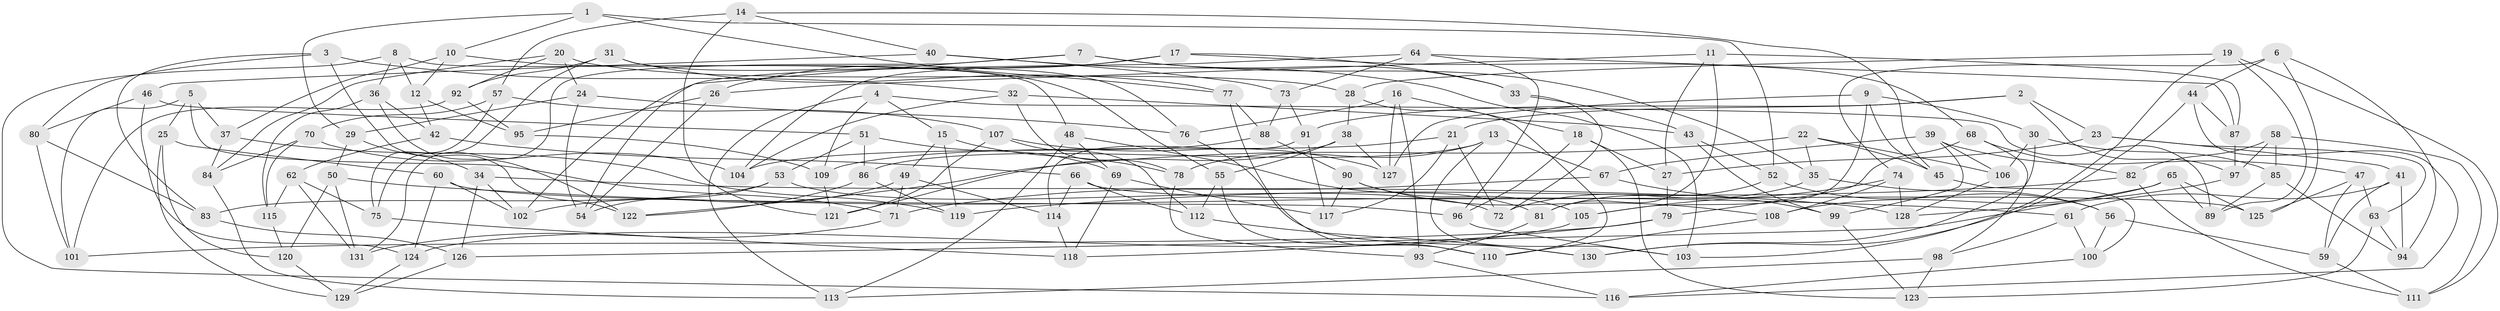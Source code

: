 // Generated by graph-tools (version 1.1) at 2025/27/03/09/25 03:27:00]
// undirected, 131 vertices, 262 edges
graph export_dot {
graph [start="1"]
  node [color=gray90,style=filled];
  1;
  2;
  3;
  4;
  5;
  6;
  7;
  8;
  9;
  10;
  11;
  12;
  13;
  14;
  15;
  16;
  17;
  18;
  19;
  20;
  21;
  22;
  23;
  24;
  25;
  26;
  27;
  28;
  29;
  30;
  31;
  32;
  33;
  34;
  35;
  36;
  37;
  38;
  39;
  40;
  41;
  42;
  43;
  44;
  45;
  46;
  47;
  48;
  49;
  50;
  51;
  52;
  53;
  54;
  55;
  56;
  57;
  58;
  59;
  60;
  61;
  62;
  63;
  64;
  65;
  66;
  67;
  68;
  69;
  70;
  71;
  72;
  73;
  74;
  75;
  76;
  77;
  78;
  79;
  80;
  81;
  82;
  83;
  84;
  85;
  86;
  87;
  88;
  89;
  90;
  91;
  92;
  93;
  94;
  95;
  96;
  97;
  98;
  99;
  100;
  101;
  102;
  103;
  104;
  105;
  106;
  107;
  108;
  109;
  110;
  111;
  112;
  113;
  114;
  115;
  116;
  117;
  118;
  119;
  120;
  121;
  122;
  123;
  124;
  125;
  126;
  127;
  128;
  129;
  130;
  131;
  1 -- 29;
  1 -- 52;
  1 -- 77;
  1 -- 10;
  2 -- 97;
  2 -- 91;
  2 -- 23;
  2 -- 21;
  3 -- 32;
  3 -- 122;
  3 -- 80;
  3 -- 83;
  4 -- 89;
  4 -- 113;
  4 -- 109;
  4 -- 15;
  5 -- 25;
  5 -- 71;
  5 -- 37;
  5 -- 101;
  6 -- 125;
  6 -- 44;
  6 -- 74;
  6 -- 94;
  7 -- 54;
  7 -- 131;
  7 -- 33;
  7 -- 35;
  8 -- 48;
  8 -- 36;
  8 -- 12;
  8 -- 116;
  9 -- 45;
  9 -- 105;
  9 -- 127;
  9 -- 30;
  10 -- 55;
  10 -- 12;
  10 -- 37;
  11 -- 87;
  11 -- 27;
  11 -- 81;
  11 -- 26;
  12 -- 42;
  12 -- 95;
  13 -- 86;
  13 -- 78;
  13 -- 103;
  13 -- 67;
  14 -- 57;
  14 -- 45;
  14 -- 121;
  14 -- 40;
  15 -- 119;
  15 -- 78;
  15 -- 49;
  16 -- 18;
  16 -- 93;
  16 -- 76;
  16 -- 127;
  17 -- 104;
  17 -- 68;
  17 -- 33;
  17 -- 26;
  18 -- 96;
  18 -- 27;
  18 -- 123;
  19 -- 103;
  19 -- 28;
  19 -- 89;
  19 -- 111;
  20 -- 92;
  20 -- 24;
  20 -- 28;
  20 -- 84;
  21 -- 117;
  21 -- 109;
  21 -- 72;
  22 -- 45;
  22 -- 106;
  22 -- 122;
  22 -- 35;
  23 -- 63;
  23 -- 27;
  23 -- 41;
  24 -- 29;
  24 -- 54;
  24 -- 76;
  25 -- 120;
  25 -- 129;
  25 -- 60;
  26 -- 54;
  26 -- 95;
  27 -- 79;
  28 -- 38;
  28 -- 110;
  29 -- 34;
  29 -- 50;
  30 -- 130;
  30 -- 106;
  30 -- 85;
  31 -- 75;
  31 -- 77;
  31 -- 92;
  31 -- 76;
  32 -- 43;
  32 -- 104;
  32 -- 78;
  33 -- 72;
  33 -- 43;
  34 -- 126;
  34 -- 128;
  34 -- 102;
  35 -- 72;
  35 -- 56;
  36 -- 42;
  36 -- 115;
  36 -- 122;
  37 -- 84;
  37 -- 119;
  38 -- 127;
  38 -- 55;
  38 -- 121;
  39 -- 67;
  39 -- 99;
  39 -- 47;
  39 -- 106;
  40 -- 46;
  40 -- 103;
  40 -- 73;
  41 -- 61;
  41 -- 94;
  41 -- 59;
  42 -- 62;
  42 -- 66;
  43 -- 99;
  43 -- 52;
  44 -- 130;
  44 -- 116;
  44 -- 87;
  45 -- 100;
  46 -- 80;
  46 -- 51;
  46 -- 124;
  47 -- 63;
  47 -- 125;
  47 -- 59;
  48 -- 113;
  48 -- 81;
  48 -- 69;
  49 -- 114;
  49 -- 71;
  49 -- 102;
  50 -- 61;
  50 -- 120;
  50 -- 131;
  51 -- 86;
  51 -- 69;
  51 -- 53;
  52 -- 56;
  52 -- 81;
  53 -- 54;
  53 -- 72;
  53 -- 83;
  55 -- 110;
  55 -- 112;
  56 -- 59;
  56 -- 100;
  57 -- 70;
  57 -- 107;
  57 -- 75;
  58 -- 111;
  58 -- 82;
  58 -- 85;
  58 -- 97;
  59 -- 111;
  60 -- 96;
  60 -- 124;
  60 -- 102;
  61 -- 100;
  61 -- 98;
  62 -- 115;
  62 -- 131;
  62 -- 75;
  63 -- 94;
  63 -- 123;
  64 -- 87;
  64 -- 73;
  64 -- 102;
  64 -- 96;
  65 -- 125;
  65 -- 89;
  65 -- 126;
  65 -- 108;
  66 -- 125;
  66 -- 114;
  66 -- 112;
  67 -- 99;
  67 -- 71;
  68 -- 79;
  68 -- 98;
  68 -- 82;
  69 -- 118;
  69 -- 117;
  70 -- 84;
  70 -- 104;
  70 -- 115;
  71 -- 131;
  73 -- 88;
  73 -- 91;
  74 -- 108;
  74 -- 128;
  74 -- 105;
  75 -- 118;
  76 -- 130;
  77 -- 88;
  77 -- 110;
  78 -- 93;
  79 -- 101;
  79 -- 118;
  80 -- 101;
  80 -- 83;
  81 -- 93;
  82 -- 119;
  82 -- 111;
  83 -- 126;
  84 -- 113;
  85 -- 94;
  85 -- 89;
  86 -- 122;
  86 -- 119;
  87 -- 97;
  88 -- 90;
  88 -- 104;
  90 -- 108;
  90 -- 105;
  90 -- 117;
  91 -- 117;
  91 -- 114;
  92 -- 101;
  92 -- 95;
  93 -- 116;
  95 -- 109;
  96 -- 103;
  97 -- 128;
  98 -- 113;
  98 -- 123;
  99 -- 123;
  100 -- 116;
  105 -- 124;
  106 -- 128;
  107 -- 121;
  107 -- 127;
  107 -- 112;
  108 -- 110;
  109 -- 121;
  112 -- 130;
  114 -- 118;
  115 -- 120;
  120 -- 129;
  124 -- 129;
  126 -- 129;
}
